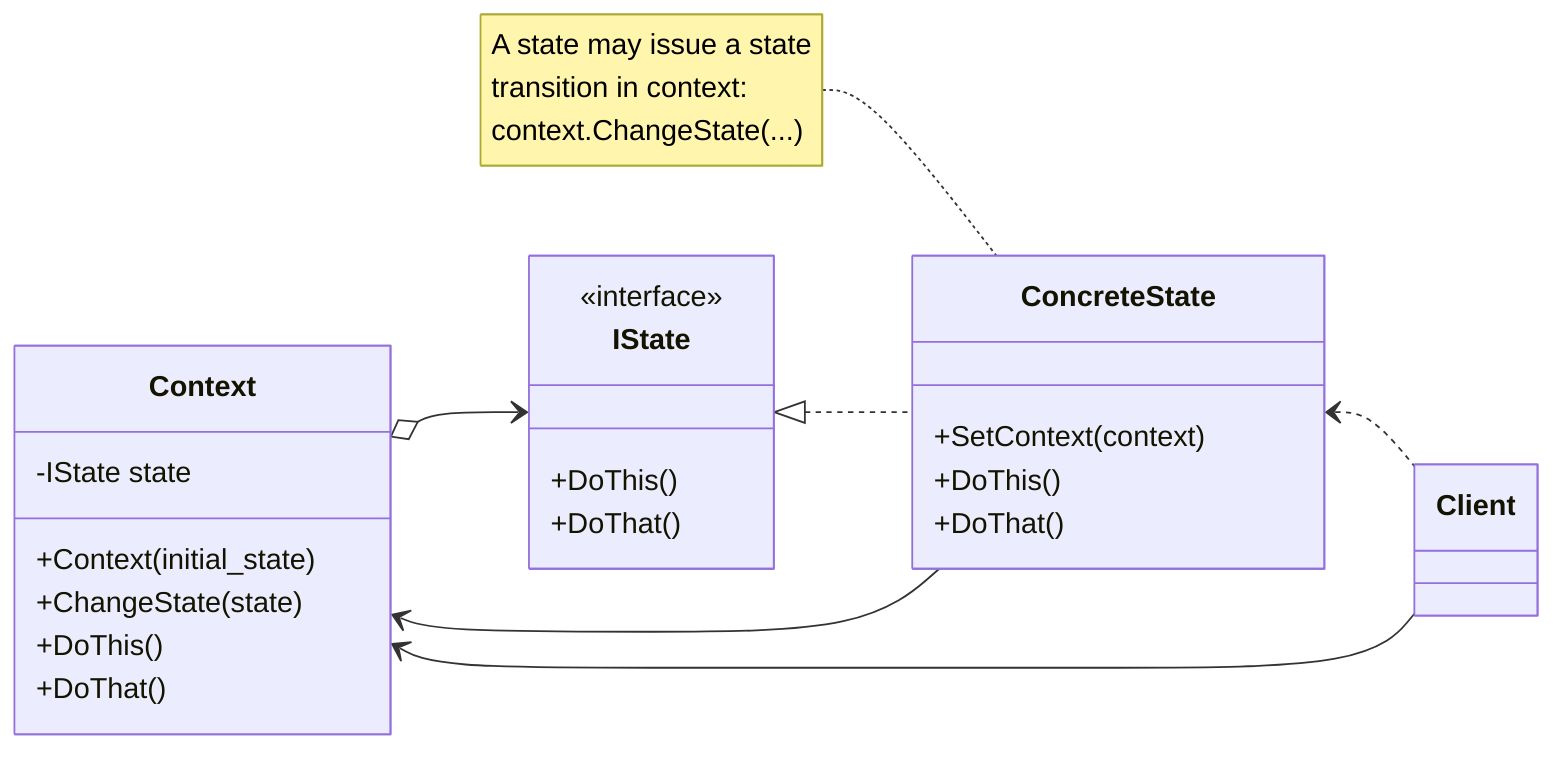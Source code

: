 classDiagram
direction LR
class Context
Context: -IState state 
Context: +Context(initial_state)
Context: +ChangeState(state)
Context: +DoThis()
Context: +DoThat()

class IState
<<interface>> IState
IState: +DoThis()
IState: +DoThat()

Context o-->IState

class ConcreteState
IState <|..  ConcreteState
ConcreteState: +SetContext(context)
ConcreteState: +DoThis()
ConcreteState: +DoThat()

note for ConcreteState "A state may issue a state
transition in context:
context.ChangeState(...)"

class Client
Client --> Context
ConcreteState --> Context
ConcreteState <.. Client
